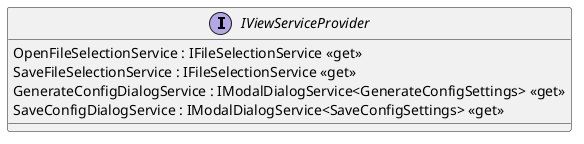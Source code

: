 @startuml
interface IViewServiceProvider {
    OpenFileSelectionService : IFileSelectionService <<get>>
    SaveFileSelectionService : IFileSelectionService <<get>>
    GenerateConfigDialogService : IModalDialogService<GenerateConfigSettings> <<get>>
    SaveConfigDialogService : IModalDialogService<SaveConfigSettings> <<get>>
}
@enduml
